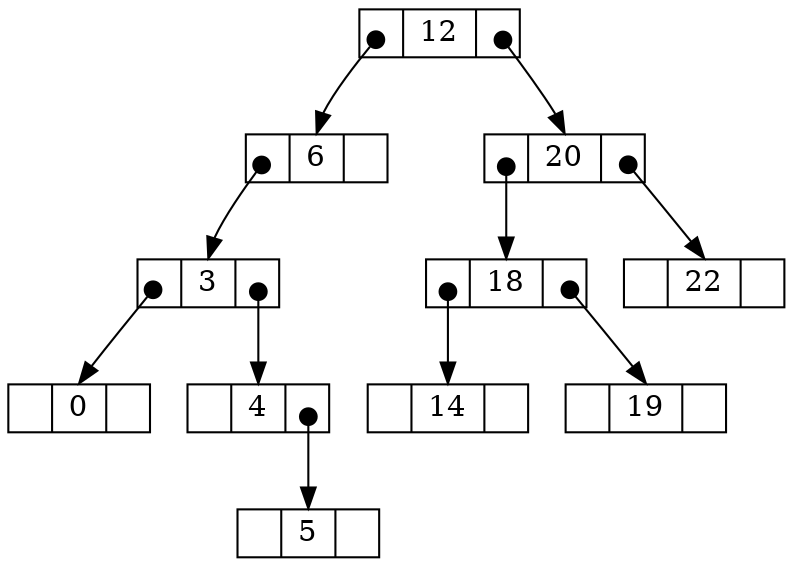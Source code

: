 digraph arbre {
	node [shape=record,height=.1]
	edge [tailclip=false,arrowtail=dot,dir=both]
	n0 [label="<left> | <value> 12 | <right>"];
	n0:left:c -> n1:value;
	n1 [label="<left> | <value> 6 | <right>"];
	n1:left:c -> n2:value;
	n2 [label="<left> | <value> 3 | <right>"];
	n2:left:c -> n3:value;
	n3 [label="<left> | <value> 0 | <right>"];
	n2:right:c -> n4:value;
	n4 [label="<left> | <value> 4 | <right>"];
	n4:right:c -> n5:value;
	n5 [label="<left> | <value> 5 | <right>"];
	n0:right:c -> n6:value;
	n6 [label="<left> | <value> 20 | <right>"];
	n6:left:c -> n7:value;
	n7 [label="<left> | <value> 18 | <right>"];
	n7:left:c -> n8:value;
	n8 [label="<left> | <value> 14 | <right>"];
	n7:right:c -> n9:value;
	n9 [label="<left> | <value> 19 | <right>"];
	n6:right:c -> n10:value;
	n10 [label="<left> | <value> 22 | <right>"];
}
